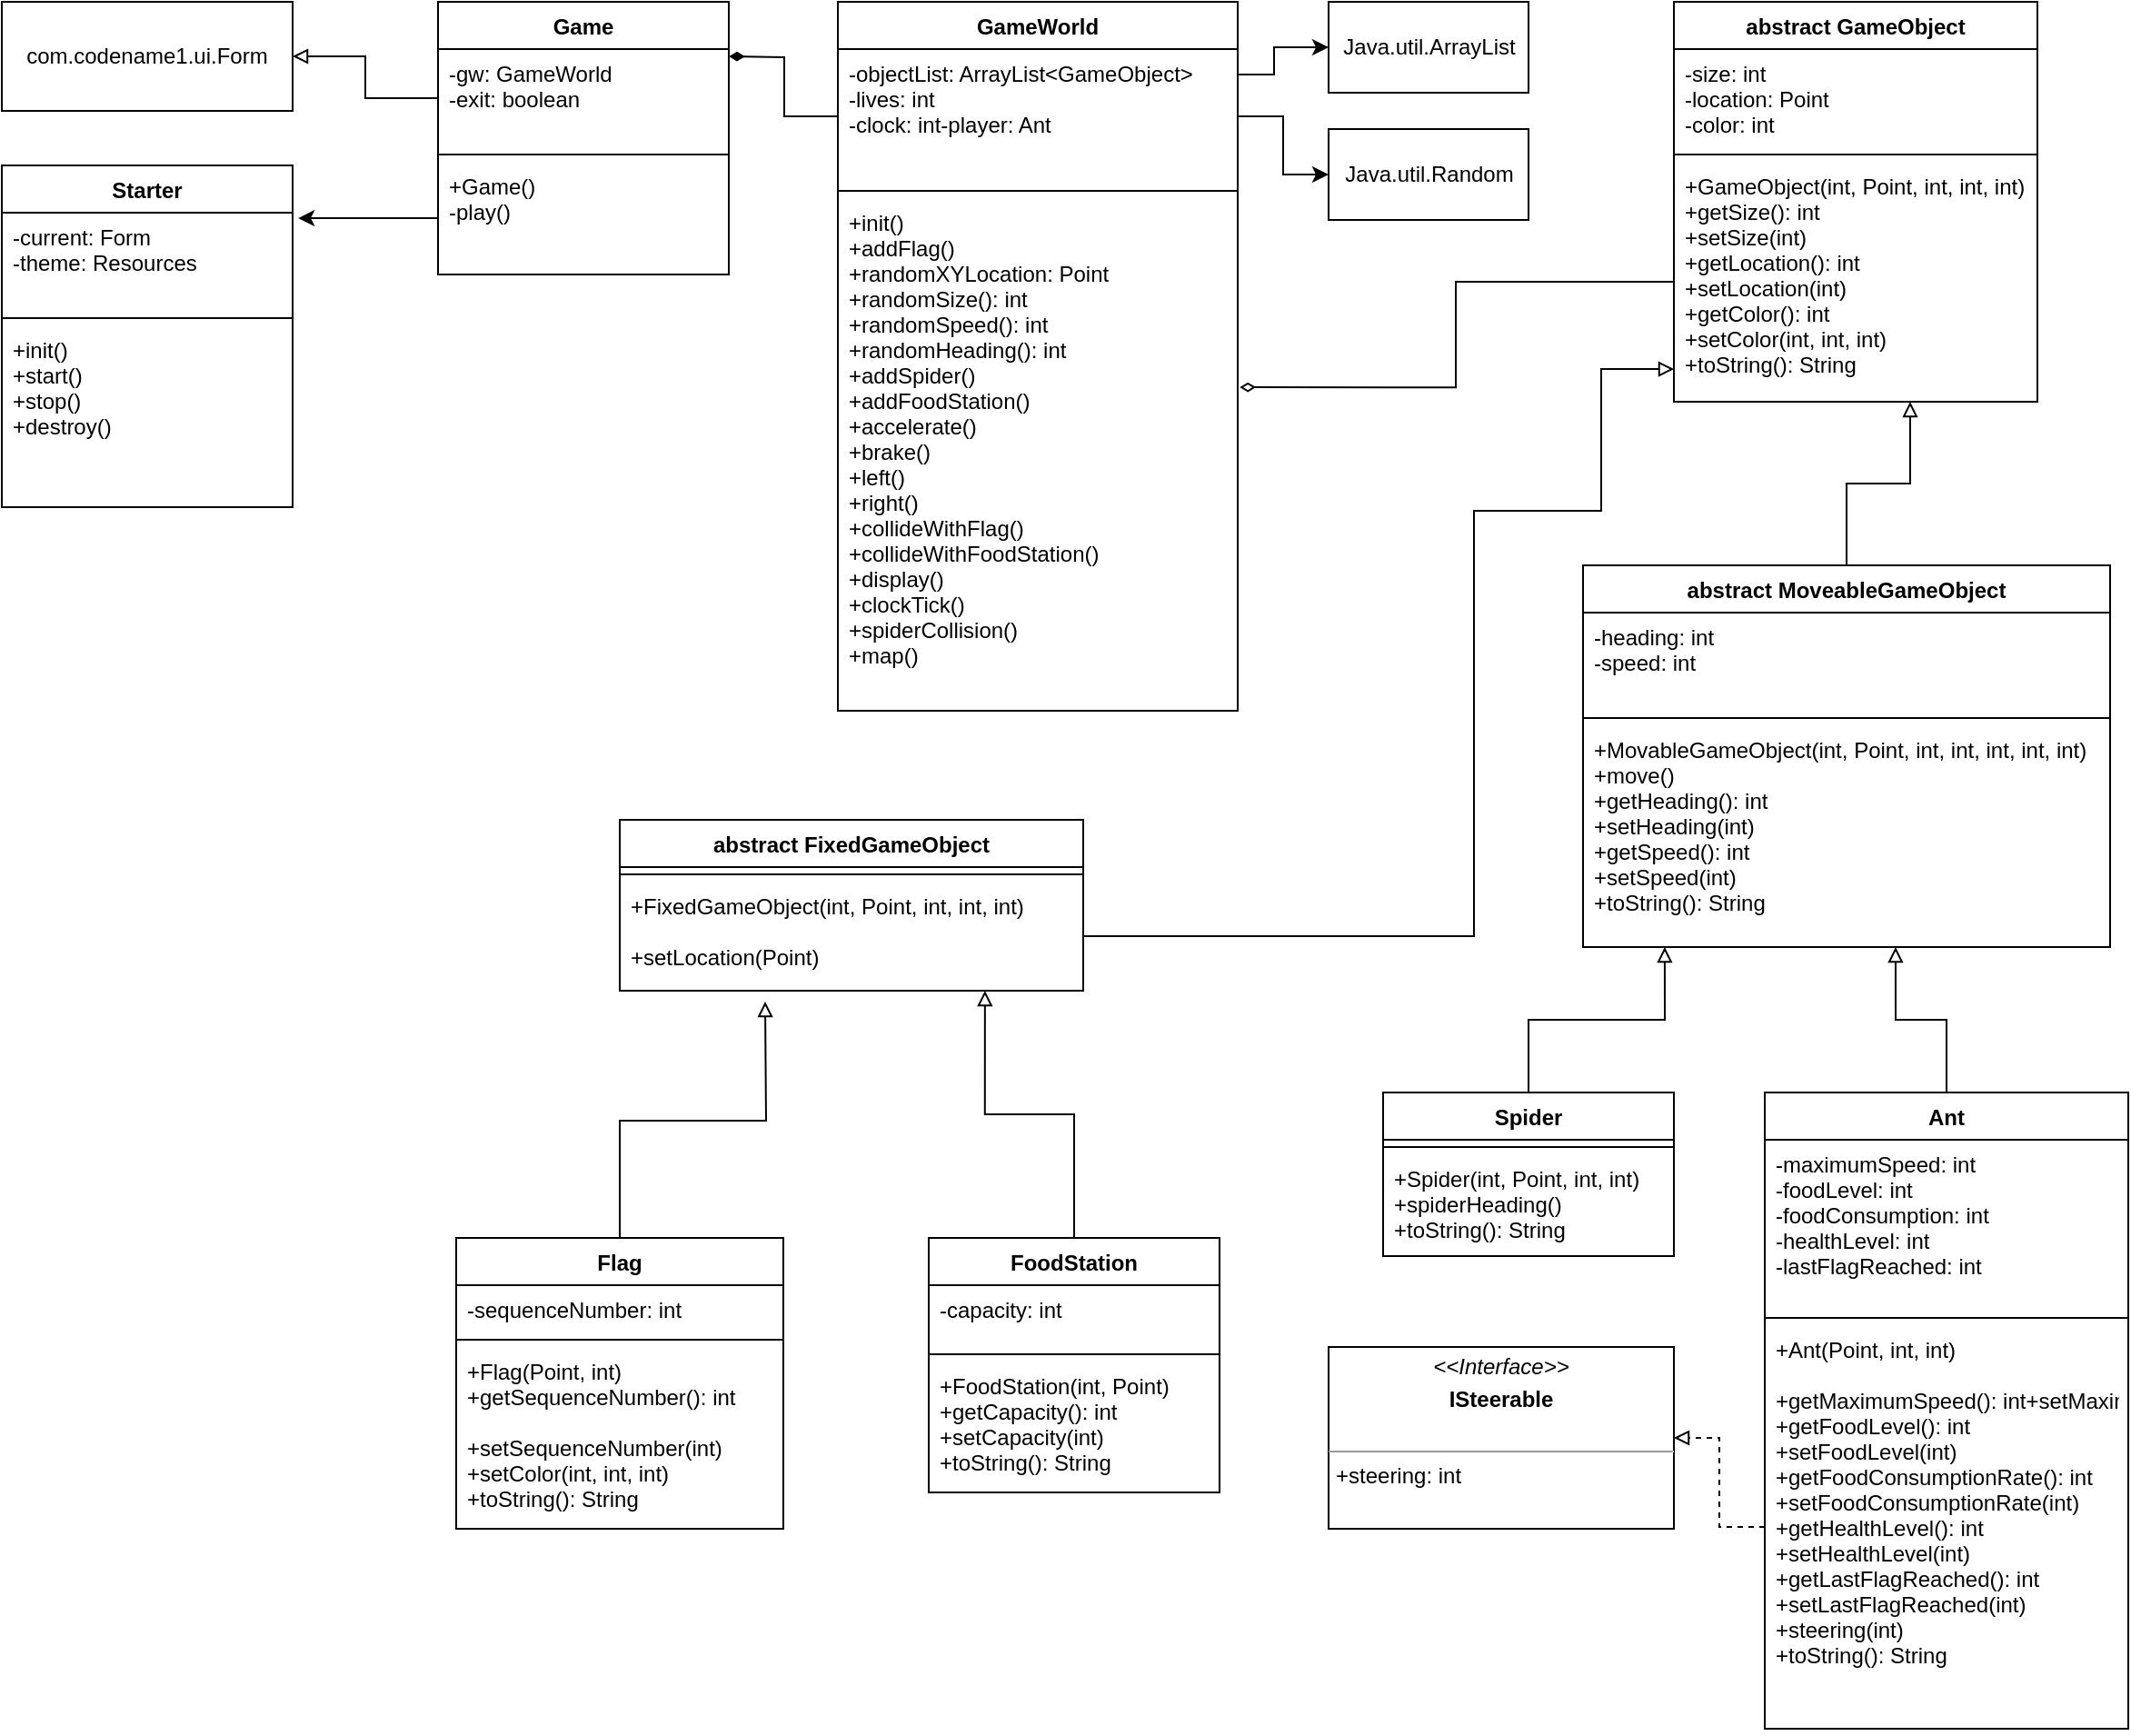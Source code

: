 <mxfile version="16.5.6" type="github">
  <diagram name="Page-1" id="c4acf3e9-155e-7222-9cf6-157b1a14988f">
    <mxGraphModel dx="1240" dy="1041" grid="1" gridSize="10" guides="1" tooltips="1" connect="1" arrows="1" fold="1" page="1" pageScale="1" pageWidth="1200" pageHeight="1920" background="none" math="0" shadow="0">
      <root>
        <mxCell id="0" />
        <mxCell id="1" parent="0" />
        <mxCell id="D1lF1ObZIwqADInwhETv-1" value="com.codename1.ui.Form" style="rounded=0;whiteSpace=wrap;html=1;" parent="1" vertex="1">
          <mxGeometry x="10" y="10" width="160" height="60" as="geometry" />
        </mxCell>
        <mxCell id="D1lF1ObZIwqADInwhETv-2" value="Game" style="swimlane;fontStyle=1;align=center;verticalAlign=top;childLayout=stackLayout;horizontal=1;startSize=26;horizontalStack=0;resizeParent=1;resizeParentMax=0;resizeLast=0;collapsible=1;marginBottom=0;" parent="1" vertex="1">
          <mxGeometry x="250" y="10" width="160" height="150" as="geometry" />
        </mxCell>
        <mxCell id="D1lF1ObZIwqADInwhETv-3" value="-gw: GameWorld&#xa;-exit: boolean&#xa;" style="text;strokeColor=none;fillColor=none;align=left;verticalAlign=top;spacingLeft=4;spacingRight=4;overflow=hidden;rotatable=0;points=[[0,0.5],[1,0.5]];portConstraint=eastwest;" parent="D1lF1ObZIwqADInwhETv-2" vertex="1">
          <mxGeometry y="26" width="160" height="54" as="geometry" />
        </mxCell>
        <mxCell id="D1lF1ObZIwqADInwhETv-4" value="" style="line;strokeWidth=1;fillColor=none;align=left;verticalAlign=middle;spacingTop=-1;spacingLeft=3;spacingRight=3;rotatable=0;labelPosition=right;points=[];portConstraint=eastwest;" parent="D1lF1ObZIwqADInwhETv-2" vertex="1">
          <mxGeometry y="80" width="160" height="8" as="geometry" />
        </mxCell>
        <mxCell id="D1lF1ObZIwqADInwhETv-5" value="+Game()&#xa;-play()&#xa;&#xa;" style="text;strokeColor=none;fillColor=none;align=left;verticalAlign=top;spacingLeft=4;spacingRight=4;overflow=hidden;rotatable=0;points=[[0,0.5],[1,0.5]];portConstraint=eastwest;" parent="D1lF1ObZIwqADInwhETv-2" vertex="1">
          <mxGeometry y="88" width="160" height="62" as="geometry" />
        </mxCell>
        <mxCell id="D1lF1ObZIwqADInwhETv-7" value="GameWorld" style="swimlane;fontStyle=1;align=center;verticalAlign=top;childLayout=stackLayout;horizontal=1;startSize=26;horizontalStack=0;resizeParent=1;resizeParentMax=0;resizeLast=0;collapsible=1;marginBottom=0;" parent="1" vertex="1">
          <mxGeometry x="470" y="10" width="220" height="390" as="geometry" />
        </mxCell>
        <mxCell id="D1lF1ObZIwqADInwhETv-8" value="-objectList: ArrayList&lt;GameObject&gt;&#xa;-lives: int&#xa;-clock: int-player: Ant&#xa;&#xa;" style="text;strokeColor=none;fillColor=none;align=left;verticalAlign=top;spacingLeft=4;spacingRight=4;overflow=hidden;rotatable=0;points=[[0,0.5],[1,0.5]];portConstraint=eastwest;" parent="D1lF1ObZIwqADInwhETv-7" vertex="1">
          <mxGeometry y="26" width="220" height="74" as="geometry" />
        </mxCell>
        <mxCell id="D1lF1ObZIwqADInwhETv-9" value="" style="line;strokeWidth=1;fillColor=none;align=left;verticalAlign=middle;spacingTop=-1;spacingLeft=3;spacingRight=3;rotatable=0;labelPosition=right;points=[];portConstraint=eastwest;" parent="D1lF1ObZIwqADInwhETv-7" vertex="1">
          <mxGeometry y="100" width="220" height="8" as="geometry" />
        </mxCell>
        <mxCell id="D1lF1ObZIwqADInwhETv-10" value="+init()&#xa;+addFlag()&#xa;+randomXYLocation: Point&#xa;+randomSize(): int&#xa;+randomSpeed(): int&#xa;+randomHeading(): int&#xa;+addSpider()&#xa;+addFoodStation()&#xa;+accelerate()&#xa;+brake()&#xa;+left()&#xa;+right()&#xa;+collideWithFlag()&#xa;+collideWithFoodStation()&#xa;+display()&#xa;+clockTick()&#xa;+spiderCollision()&#xa;+map()&#xa;&#xa;" style="text;strokeColor=none;fillColor=none;align=left;verticalAlign=top;spacingLeft=4;spacingRight=4;overflow=hidden;rotatable=0;points=[[0,0.5],[1,0.5]];portConstraint=eastwest;" parent="D1lF1ObZIwqADInwhETv-7" vertex="1">
          <mxGeometry y="108" width="220" height="282" as="geometry" />
        </mxCell>
        <mxCell id="D1lF1ObZIwqADInwhETv-11" value="&lt;p style=&quot;margin: 0px ; margin-top: 4px ; text-align: center&quot;&gt;&lt;i&gt;&amp;lt;&amp;lt;Interface&amp;gt;&amp;gt;&lt;/i&gt;&lt;/p&gt;&lt;p style=&quot;margin: 0px ; margin-top: 4px ; text-align: center&quot;&gt;&lt;b&gt;ISteerable&lt;/b&gt;&lt;br&gt;&lt;/p&gt;&lt;br&gt;&lt;hr size=&quot;1&quot;&gt;&lt;p style=&quot;margin: 0px ; margin-left: 4px&quot;&gt;+steering: int&lt;br&gt;&lt;/p&gt;" style="verticalAlign=top;align=left;overflow=fill;fontSize=12;fontFamily=Helvetica;html=1;" parent="1" vertex="1">
          <mxGeometry x="740" y="750" width="190" height="100" as="geometry" />
        </mxCell>
        <mxCell id="D1lF1ObZIwqADInwhETv-13" value="abstract GameObject" style="swimlane;fontStyle=1;align=center;verticalAlign=top;childLayout=stackLayout;horizontal=1;startSize=26;horizontalStack=0;resizeParent=1;resizeParentMax=0;resizeLast=0;collapsible=1;marginBottom=0;" parent="1" vertex="1">
          <mxGeometry x="930" y="10" width="200" height="220" as="geometry" />
        </mxCell>
        <mxCell id="D1lF1ObZIwqADInwhETv-14" value="-size: int&#xa;-location: Point&#xa;-color: int&#xa;&#xa;" style="text;strokeColor=none;fillColor=none;align=left;verticalAlign=top;spacingLeft=4;spacingRight=4;overflow=hidden;rotatable=0;points=[[0,0.5],[1,0.5]];portConstraint=eastwest;" parent="D1lF1ObZIwqADInwhETv-13" vertex="1">
          <mxGeometry y="26" width="200" height="54" as="geometry" />
        </mxCell>
        <mxCell id="D1lF1ObZIwqADInwhETv-15" value="" style="line;strokeWidth=1;fillColor=none;align=left;verticalAlign=middle;spacingTop=-1;spacingLeft=3;spacingRight=3;rotatable=0;labelPosition=right;points=[];portConstraint=eastwest;" parent="D1lF1ObZIwqADInwhETv-13" vertex="1">
          <mxGeometry y="80" width="200" height="8" as="geometry" />
        </mxCell>
        <mxCell id="D1lF1ObZIwqADInwhETv-16" value="+GameObject(int, Point, int, int, int)&#xa;+getSize(): int&#xa;+setSize(int) &#xa;+getLocation(): int&#xa;+setLocation(int)&#xa;+getColor(): int&#xa;+setColor(int, int, int)&#xa;+toString(): String&#xa;&#xa;" style="text;strokeColor=none;fillColor=none;align=left;verticalAlign=top;spacingLeft=4;spacingRight=4;overflow=hidden;rotatable=0;points=[[0,0.5],[1,0.5]];portConstraint=eastwest;" parent="D1lF1ObZIwqADInwhETv-13" vertex="1">
          <mxGeometry y="88" width="200" height="132" as="geometry" />
        </mxCell>
        <mxCell id="U_P6BfGdcvrTyJJGUCVO-14" style="edgeStyle=orthogonalEdgeStyle;rounded=0;orthogonalLoop=1;jettySize=auto;html=1;entryX=0.65;entryY=1;entryDx=0;entryDy=0;entryPerimeter=0;fontSize=10;endArrow=block;endFill=0;strokeWidth=1;" edge="1" parent="1" source="D1lF1ObZIwqADInwhETv-17" target="D1lF1ObZIwqADInwhETv-16">
          <mxGeometry relative="1" as="geometry" />
        </mxCell>
        <mxCell id="D1lF1ObZIwqADInwhETv-17" value="abstract MoveableGameObject" style="swimlane;fontStyle=1;align=center;verticalAlign=top;childLayout=stackLayout;horizontal=1;startSize=26;horizontalStack=0;resizeParent=1;resizeParentMax=0;resizeLast=0;collapsible=1;marginBottom=0;" parent="1" vertex="1">
          <mxGeometry x="880" y="320" width="290" height="210" as="geometry" />
        </mxCell>
        <mxCell id="D1lF1ObZIwqADInwhETv-18" value="-heading: int&#xa;-speed: int&#xa;" style="text;strokeColor=none;fillColor=none;align=left;verticalAlign=top;spacingLeft=4;spacingRight=4;overflow=hidden;rotatable=0;points=[[0,0.5],[1,0.5]];portConstraint=eastwest;" parent="D1lF1ObZIwqADInwhETv-17" vertex="1">
          <mxGeometry y="26" width="290" height="54" as="geometry" />
        </mxCell>
        <mxCell id="D1lF1ObZIwqADInwhETv-19" value="" style="line;strokeWidth=1;fillColor=none;align=left;verticalAlign=middle;spacingTop=-1;spacingLeft=3;spacingRight=3;rotatable=0;labelPosition=right;points=[];portConstraint=eastwest;" parent="D1lF1ObZIwqADInwhETv-17" vertex="1">
          <mxGeometry y="80" width="290" height="8" as="geometry" />
        </mxCell>
        <mxCell id="D1lF1ObZIwqADInwhETv-20" value="+MovableGameObject(int, Point, int, int, int, int, int)&#xa;+move()&#xa;+getHeading(): int&#xa;+setHeading(int)&#xa;+getSpeed(): int&#xa;+setSpeed(int)&#xa;+toString(): String&#xa;" style="text;strokeColor=none;fillColor=none;align=left;verticalAlign=top;spacingLeft=4;spacingRight=4;overflow=hidden;rotatable=0;points=[[0,0.5],[1,0.5]];portConstraint=eastwest;" parent="D1lF1ObZIwqADInwhETv-17" vertex="1">
          <mxGeometry y="88" width="290" height="122" as="geometry" />
        </mxCell>
        <mxCell id="D1lF1ObZIwqADInwhETv-21" value="abstract FixedGameObject" style="swimlane;fontStyle=1;align=center;verticalAlign=top;childLayout=stackLayout;horizontal=1;startSize=26;horizontalStack=0;resizeParent=1;resizeParentMax=0;resizeLast=0;collapsible=1;marginBottom=0;" parent="1" vertex="1">
          <mxGeometry x="350" y="460" width="255" height="94" as="geometry" />
        </mxCell>
        <mxCell id="D1lF1ObZIwqADInwhETv-23" value="" style="line;strokeWidth=1;fillColor=none;align=left;verticalAlign=middle;spacingTop=-1;spacingLeft=3;spacingRight=3;rotatable=0;labelPosition=right;points=[];portConstraint=eastwest;" parent="D1lF1ObZIwqADInwhETv-21" vertex="1">
          <mxGeometry y="26" width="255" height="8" as="geometry" />
        </mxCell>
        <mxCell id="D1lF1ObZIwqADInwhETv-24" value="+FixedGameObject(int, Point, int, int, int)&#xa;&#xa;+setLocation(Point)" style="text;strokeColor=none;fillColor=none;align=left;verticalAlign=top;spacingLeft=4;spacingRight=4;overflow=hidden;rotatable=0;points=[[0,0.5],[1,0.5]];portConstraint=eastwest;" parent="D1lF1ObZIwqADInwhETv-21" vertex="1">
          <mxGeometry y="34" width="255" height="60" as="geometry" />
        </mxCell>
        <mxCell id="U_P6BfGdcvrTyJJGUCVO-20" style="edgeStyle=orthogonalEdgeStyle;rounded=0;orthogonalLoop=1;jettySize=auto;html=1;fontSize=10;endArrow=block;endFill=0;strokeWidth=1;" edge="1" parent="1" source="D1lF1ObZIwqADInwhETv-25">
          <mxGeometry relative="1" as="geometry">
            <mxPoint x="430" y="560" as="targetPoint" />
          </mxGeometry>
        </mxCell>
        <mxCell id="D1lF1ObZIwqADInwhETv-25" value="Flag" style="swimlane;fontStyle=1;align=center;verticalAlign=top;childLayout=stackLayout;horizontal=1;startSize=26;horizontalStack=0;resizeParent=1;resizeParentMax=0;resizeLast=0;collapsible=1;marginBottom=0;" parent="1" vertex="1">
          <mxGeometry x="260" y="690" width="180" height="160" as="geometry" />
        </mxCell>
        <mxCell id="D1lF1ObZIwqADInwhETv-26" value="-sequenceNumber: int" style="text;strokeColor=none;fillColor=none;align=left;verticalAlign=top;spacingLeft=4;spacingRight=4;overflow=hidden;rotatable=0;points=[[0,0.5],[1,0.5]];portConstraint=eastwest;" parent="D1lF1ObZIwqADInwhETv-25" vertex="1">
          <mxGeometry y="26" width="180" height="26" as="geometry" />
        </mxCell>
        <mxCell id="D1lF1ObZIwqADInwhETv-27" value="" style="line;strokeWidth=1;fillColor=none;align=left;verticalAlign=middle;spacingTop=-1;spacingLeft=3;spacingRight=3;rotatable=0;labelPosition=right;points=[];portConstraint=eastwest;" parent="D1lF1ObZIwqADInwhETv-25" vertex="1">
          <mxGeometry y="52" width="180" height="8" as="geometry" />
        </mxCell>
        <mxCell id="D1lF1ObZIwqADInwhETv-28" value="+Flag(Point, int)&#xa;+getSequenceNumber(): int&#xa;&#xa;+setSequenceNumber(int)&#xa;+setColor(int, int, int)&#xa;+toString(): String&#xa;" style="text;strokeColor=none;fillColor=none;align=left;verticalAlign=top;spacingLeft=4;spacingRight=4;overflow=hidden;rotatable=0;points=[[0,0.5],[1,0.5]];portConstraint=eastwest;" parent="D1lF1ObZIwqADInwhETv-25" vertex="1">
          <mxGeometry y="60" width="180" height="100" as="geometry" />
        </mxCell>
        <mxCell id="U_P6BfGdcvrTyJJGUCVO-19" style="edgeStyle=orthogonalEdgeStyle;rounded=0;orthogonalLoop=1;jettySize=auto;html=1;entryX=0.788;entryY=1;entryDx=0;entryDy=0;entryPerimeter=0;fontSize=10;endArrow=block;endFill=0;strokeWidth=1;" edge="1" parent="1" source="D1lF1ObZIwqADInwhETv-33" target="D1lF1ObZIwqADInwhETv-24">
          <mxGeometry relative="1" as="geometry" />
        </mxCell>
        <mxCell id="D1lF1ObZIwqADInwhETv-33" value="FoodStation" style="swimlane;fontStyle=1;align=center;verticalAlign=top;childLayout=stackLayout;horizontal=1;startSize=26;horizontalStack=0;resizeParent=1;resizeParentMax=0;resizeLast=0;collapsible=1;marginBottom=0;" parent="1" vertex="1">
          <mxGeometry x="520" y="690" width="160" height="140" as="geometry" />
        </mxCell>
        <mxCell id="D1lF1ObZIwqADInwhETv-34" value="-capacity: int" style="text;strokeColor=none;fillColor=none;align=left;verticalAlign=top;spacingLeft=4;spacingRight=4;overflow=hidden;rotatable=0;points=[[0,0.5],[1,0.5]];portConstraint=eastwest;" parent="D1lF1ObZIwqADInwhETv-33" vertex="1">
          <mxGeometry y="26" width="160" height="34" as="geometry" />
        </mxCell>
        <mxCell id="D1lF1ObZIwqADInwhETv-35" value="" style="line;strokeWidth=1;fillColor=none;align=left;verticalAlign=middle;spacingTop=-1;spacingLeft=3;spacingRight=3;rotatable=0;labelPosition=right;points=[];portConstraint=eastwest;" parent="D1lF1ObZIwqADInwhETv-33" vertex="1">
          <mxGeometry y="60" width="160" height="8" as="geometry" />
        </mxCell>
        <mxCell id="D1lF1ObZIwqADInwhETv-36" value="+FoodStation(int, Point)&#xa;+getCapacity(): int&#xa;+setCapacity(int)&#xa;+toString(): String&#xa;" style="text;strokeColor=none;fillColor=none;align=left;verticalAlign=top;spacingLeft=4;spacingRight=4;overflow=hidden;rotatable=0;points=[[0,0.5],[1,0.5]];portConstraint=eastwest;" parent="D1lF1ObZIwqADInwhETv-33" vertex="1">
          <mxGeometry y="68" width="160" height="72" as="geometry" />
        </mxCell>
        <mxCell id="U_P6BfGdcvrTyJJGUCVO-16" style="edgeStyle=orthogonalEdgeStyle;rounded=0;orthogonalLoop=1;jettySize=auto;html=1;entryX=0.155;entryY=1;entryDx=0;entryDy=0;entryPerimeter=0;fontSize=10;endArrow=block;endFill=0;strokeWidth=1;" edge="1" parent="1" source="D1lF1ObZIwqADInwhETv-39" target="D1lF1ObZIwqADInwhETv-20">
          <mxGeometry relative="1" as="geometry" />
        </mxCell>
        <mxCell id="D1lF1ObZIwqADInwhETv-39" value="Spider" style="swimlane;fontStyle=1;align=center;verticalAlign=top;childLayout=stackLayout;horizontal=1;startSize=26;horizontalStack=0;resizeParent=1;resizeParentMax=0;resizeLast=0;collapsible=1;marginBottom=0;" parent="1" vertex="1">
          <mxGeometry x="770" y="610" width="160" height="90" as="geometry" />
        </mxCell>
        <mxCell id="D1lF1ObZIwqADInwhETv-41" value="" style="line;strokeWidth=1;fillColor=none;align=left;verticalAlign=middle;spacingTop=-1;spacingLeft=3;spacingRight=3;rotatable=0;labelPosition=right;points=[];portConstraint=eastwest;" parent="D1lF1ObZIwqADInwhETv-39" vertex="1">
          <mxGeometry y="26" width="160" height="8" as="geometry" />
        </mxCell>
        <mxCell id="D1lF1ObZIwqADInwhETv-42" value="+Spider(int, Point, int, int)&#xa;+spiderHeading()&#xa;+toString(): String&#xa;" style="text;strokeColor=none;fillColor=none;align=left;verticalAlign=top;spacingLeft=4;spacingRight=4;overflow=hidden;rotatable=0;points=[[0,0.5],[1,0.5]];portConstraint=eastwest;" parent="D1lF1ObZIwqADInwhETv-39" vertex="1">
          <mxGeometry y="34" width="160" height="56" as="geometry" />
        </mxCell>
        <mxCell id="D1lF1ObZIwqADInwhETv-47" value="Starter" style="swimlane;fontStyle=1;align=center;verticalAlign=top;childLayout=stackLayout;horizontal=1;startSize=26;horizontalStack=0;resizeParent=1;resizeParentMax=0;resizeLast=0;collapsible=1;marginBottom=0;" parent="1" vertex="1">
          <mxGeometry x="10" y="100" width="160" height="188" as="geometry" />
        </mxCell>
        <mxCell id="D1lF1ObZIwqADInwhETv-48" value="-current: Form&#xa;-theme: Resources&#xa;" style="text;strokeColor=none;fillColor=none;align=left;verticalAlign=top;spacingLeft=4;spacingRight=4;overflow=hidden;rotatable=0;points=[[0,0.5],[1,0.5]];portConstraint=eastwest;" parent="D1lF1ObZIwqADInwhETv-47" vertex="1">
          <mxGeometry y="26" width="160" height="54" as="geometry" />
        </mxCell>
        <mxCell id="D1lF1ObZIwqADInwhETv-49" value="" style="line;strokeWidth=1;fillColor=none;align=left;verticalAlign=middle;spacingTop=-1;spacingLeft=3;spacingRight=3;rotatable=0;labelPosition=right;points=[];portConstraint=eastwest;" parent="D1lF1ObZIwqADInwhETv-47" vertex="1">
          <mxGeometry y="80" width="160" height="8" as="geometry" />
        </mxCell>
        <mxCell id="D1lF1ObZIwqADInwhETv-50" value="+init()&#xa;+start()&#xa;+stop()&#xa;+destroy()&#xa;&#xa;" style="text;strokeColor=none;fillColor=none;align=left;verticalAlign=top;spacingLeft=4;spacingRight=4;overflow=hidden;rotatable=0;points=[[0,0.5],[1,0.5]];portConstraint=eastwest;" parent="D1lF1ObZIwqADInwhETv-47" vertex="1">
          <mxGeometry y="88" width="160" height="100" as="geometry" />
        </mxCell>
        <mxCell id="U_P6BfGdcvrTyJJGUCVO-17" style="edgeStyle=orthogonalEdgeStyle;rounded=0;orthogonalLoop=1;jettySize=auto;html=1;entryX=0.593;entryY=1;entryDx=0;entryDy=0;entryPerimeter=0;fontSize=10;endArrow=block;endFill=0;strokeWidth=1;" edge="1" parent="1" source="U_P6BfGdcvrTyJJGUCVO-1" target="D1lF1ObZIwqADInwhETv-20">
          <mxGeometry relative="1" as="geometry" />
        </mxCell>
        <mxCell id="U_P6BfGdcvrTyJJGUCVO-1" value="Ant" style="swimlane;fontStyle=1;align=center;verticalAlign=top;childLayout=stackLayout;horizontal=1;startSize=26;horizontalStack=0;resizeParent=1;resizeParentMax=0;resizeLast=0;collapsible=1;marginBottom=0;" vertex="1" parent="1">
          <mxGeometry x="980" y="610" width="200" height="350" as="geometry" />
        </mxCell>
        <mxCell id="U_P6BfGdcvrTyJJGUCVO-2" value="-maximumSpeed: int&#xa;-foodLevel: int&#xa;-foodConsumption: int&#xa;-healthLevel: int&#xa;-lastFlagReached: int&#xa;&#xa;&#xa;" style="text;strokeColor=none;fillColor=none;align=left;verticalAlign=top;spacingLeft=4;spacingRight=4;overflow=hidden;rotatable=0;points=[[0,0.5],[1,0.5]];portConstraint=eastwest;" vertex="1" parent="U_P6BfGdcvrTyJJGUCVO-1">
          <mxGeometry y="26" width="200" height="94" as="geometry" />
        </mxCell>
        <mxCell id="U_P6BfGdcvrTyJJGUCVO-3" value="" style="line;strokeWidth=1;fillColor=none;align=left;verticalAlign=middle;spacingTop=-1;spacingLeft=3;spacingRight=3;rotatable=0;labelPosition=right;points=[];portConstraint=eastwest;" vertex="1" parent="U_P6BfGdcvrTyJJGUCVO-1">
          <mxGeometry y="120" width="200" height="8" as="geometry" />
        </mxCell>
        <mxCell id="U_P6BfGdcvrTyJJGUCVO-4" value="+Ant(Point, int, int)&#xa;&#xa;+getMaximumSpeed(): int+setMaximumSpeed(int)&#xa;+getFoodLevel(): int&#xa;+setFoodLevel(int)&#xa;+getFoodConsumptionRate(): int&#xa;+setFoodConsumptionRate(int)&#xa;+getHealthLevel(): int&#xa;+setHealthLevel(int)&#xa;+getLastFlagReached(): int&#xa;+setLastFlagReached(int)&#xa;+steering(int)&#xa;+toString(): String&#xa;&#xa;&#xa;" style="text;strokeColor=none;fillColor=none;align=left;verticalAlign=top;spacingLeft=4;spacingRight=4;overflow=hidden;rotatable=0;points=[[0,0.5],[1,0.5]];portConstraint=eastwest;" vertex="1" parent="U_P6BfGdcvrTyJJGUCVO-1">
          <mxGeometry y="128" width="200" height="222" as="geometry" />
        </mxCell>
        <mxCell id="U_P6BfGdcvrTyJJGUCVO-5" value="Java.util.ArrayList" style="html=1;" vertex="1" parent="1">
          <mxGeometry x="740" y="10" width="110" height="50" as="geometry" />
        </mxCell>
        <mxCell id="U_P6BfGdcvrTyJJGUCVO-6" value="Java.util.Random" style="html=1;" vertex="1" parent="1">
          <mxGeometry x="740" y="80" width="110" height="50" as="geometry" />
        </mxCell>
        <mxCell id="U_P6BfGdcvrTyJJGUCVO-7" style="edgeStyle=orthogonalEdgeStyle;rounded=0;orthogonalLoop=1;jettySize=auto;html=1;endArrow=block;endFill=0;" edge="1" parent="1" source="D1lF1ObZIwqADInwhETv-3" target="D1lF1ObZIwqADInwhETv-1">
          <mxGeometry relative="1" as="geometry" />
        </mxCell>
        <mxCell id="U_P6BfGdcvrTyJJGUCVO-8" style="edgeStyle=orthogonalEdgeStyle;rounded=0;orthogonalLoop=1;jettySize=auto;html=1;entryX=1.019;entryY=0.056;entryDx=0;entryDy=0;entryPerimeter=0;" edge="1" parent="1" source="D1lF1ObZIwqADInwhETv-5" target="D1lF1ObZIwqADInwhETv-48">
          <mxGeometry relative="1" as="geometry" />
        </mxCell>
        <mxCell id="U_P6BfGdcvrTyJJGUCVO-9" style="edgeStyle=orthogonalEdgeStyle;rounded=0;orthogonalLoop=1;jettySize=auto;html=1;endArrow=diamondThin;endFill=1;" edge="1" parent="1" source="D1lF1ObZIwqADInwhETv-8">
          <mxGeometry relative="1" as="geometry">
            <mxPoint x="410" y="40" as="targetPoint" />
          </mxGeometry>
        </mxCell>
        <mxCell id="U_P6BfGdcvrTyJJGUCVO-10" style="edgeStyle=orthogonalEdgeStyle;rounded=0;orthogonalLoop=1;jettySize=auto;html=1;exitX=1;exitY=0.5;exitDx=0;exitDy=0;entryX=0;entryY=0.5;entryDx=0;entryDy=0;endArrow=classic;endFill=1;" edge="1" parent="1" source="D1lF1ObZIwqADInwhETv-8" target="U_P6BfGdcvrTyJJGUCVO-5">
          <mxGeometry relative="1" as="geometry">
            <Array as="points">
              <mxPoint x="690" y="50" />
              <mxPoint x="710" y="50" />
              <mxPoint x="710" y="35" />
            </Array>
          </mxGeometry>
        </mxCell>
        <mxCell id="U_P6BfGdcvrTyJJGUCVO-11" style="edgeStyle=orthogonalEdgeStyle;rounded=0;orthogonalLoop=1;jettySize=auto;html=1;exitX=1;exitY=0.5;exitDx=0;exitDy=0;entryX=0;entryY=0.5;entryDx=0;entryDy=0;endArrow=classic;endFill=1;" edge="1" parent="1" source="D1lF1ObZIwqADInwhETv-8" target="U_P6BfGdcvrTyJJGUCVO-6">
          <mxGeometry relative="1" as="geometry" />
        </mxCell>
        <mxCell id="U_P6BfGdcvrTyJJGUCVO-18" style="edgeStyle=orthogonalEdgeStyle;rounded=0;orthogonalLoop=1;jettySize=auto;html=1;entryX=1;entryY=0.5;entryDx=0;entryDy=0;fontSize=10;endArrow=block;endFill=0;strokeWidth=1;dashed=1;" edge="1" parent="1" source="U_P6BfGdcvrTyJJGUCVO-4" target="D1lF1ObZIwqADInwhETv-11">
          <mxGeometry relative="1" as="geometry" />
        </mxCell>
        <mxCell id="U_P6BfGdcvrTyJJGUCVO-21" style="edgeStyle=orthogonalEdgeStyle;rounded=0;orthogonalLoop=1;jettySize=auto;html=1;entryX=0;entryY=0.864;entryDx=0;entryDy=0;entryPerimeter=0;fontSize=10;endArrow=block;endFill=0;strokeWidth=1;" edge="1" parent="1" source="D1lF1ObZIwqADInwhETv-24" target="D1lF1ObZIwqADInwhETv-16">
          <mxGeometry relative="1" as="geometry">
            <Array as="points">
              <mxPoint x="820" y="524" />
              <mxPoint x="820" y="290" />
              <mxPoint x="890" y="290" />
              <mxPoint x="890" y="212" />
            </Array>
          </mxGeometry>
        </mxCell>
        <mxCell id="U_P6BfGdcvrTyJJGUCVO-23" style="edgeStyle=orthogonalEdgeStyle;rounded=0;orthogonalLoop=1;jettySize=auto;html=1;entryX=1.005;entryY=0.369;entryDx=0;entryDy=0;entryPerimeter=0;fontSize=10;endArrow=diamondThin;endFill=0;strokeWidth=1;" edge="1" parent="1" source="D1lF1ObZIwqADInwhETv-16" target="D1lF1ObZIwqADInwhETv-10">
          <mxGeometry relative="1" as="geometry" />
        </mxCell>
      </root>
    </mxGraphModel>
  </diagram>
</mxfile>
